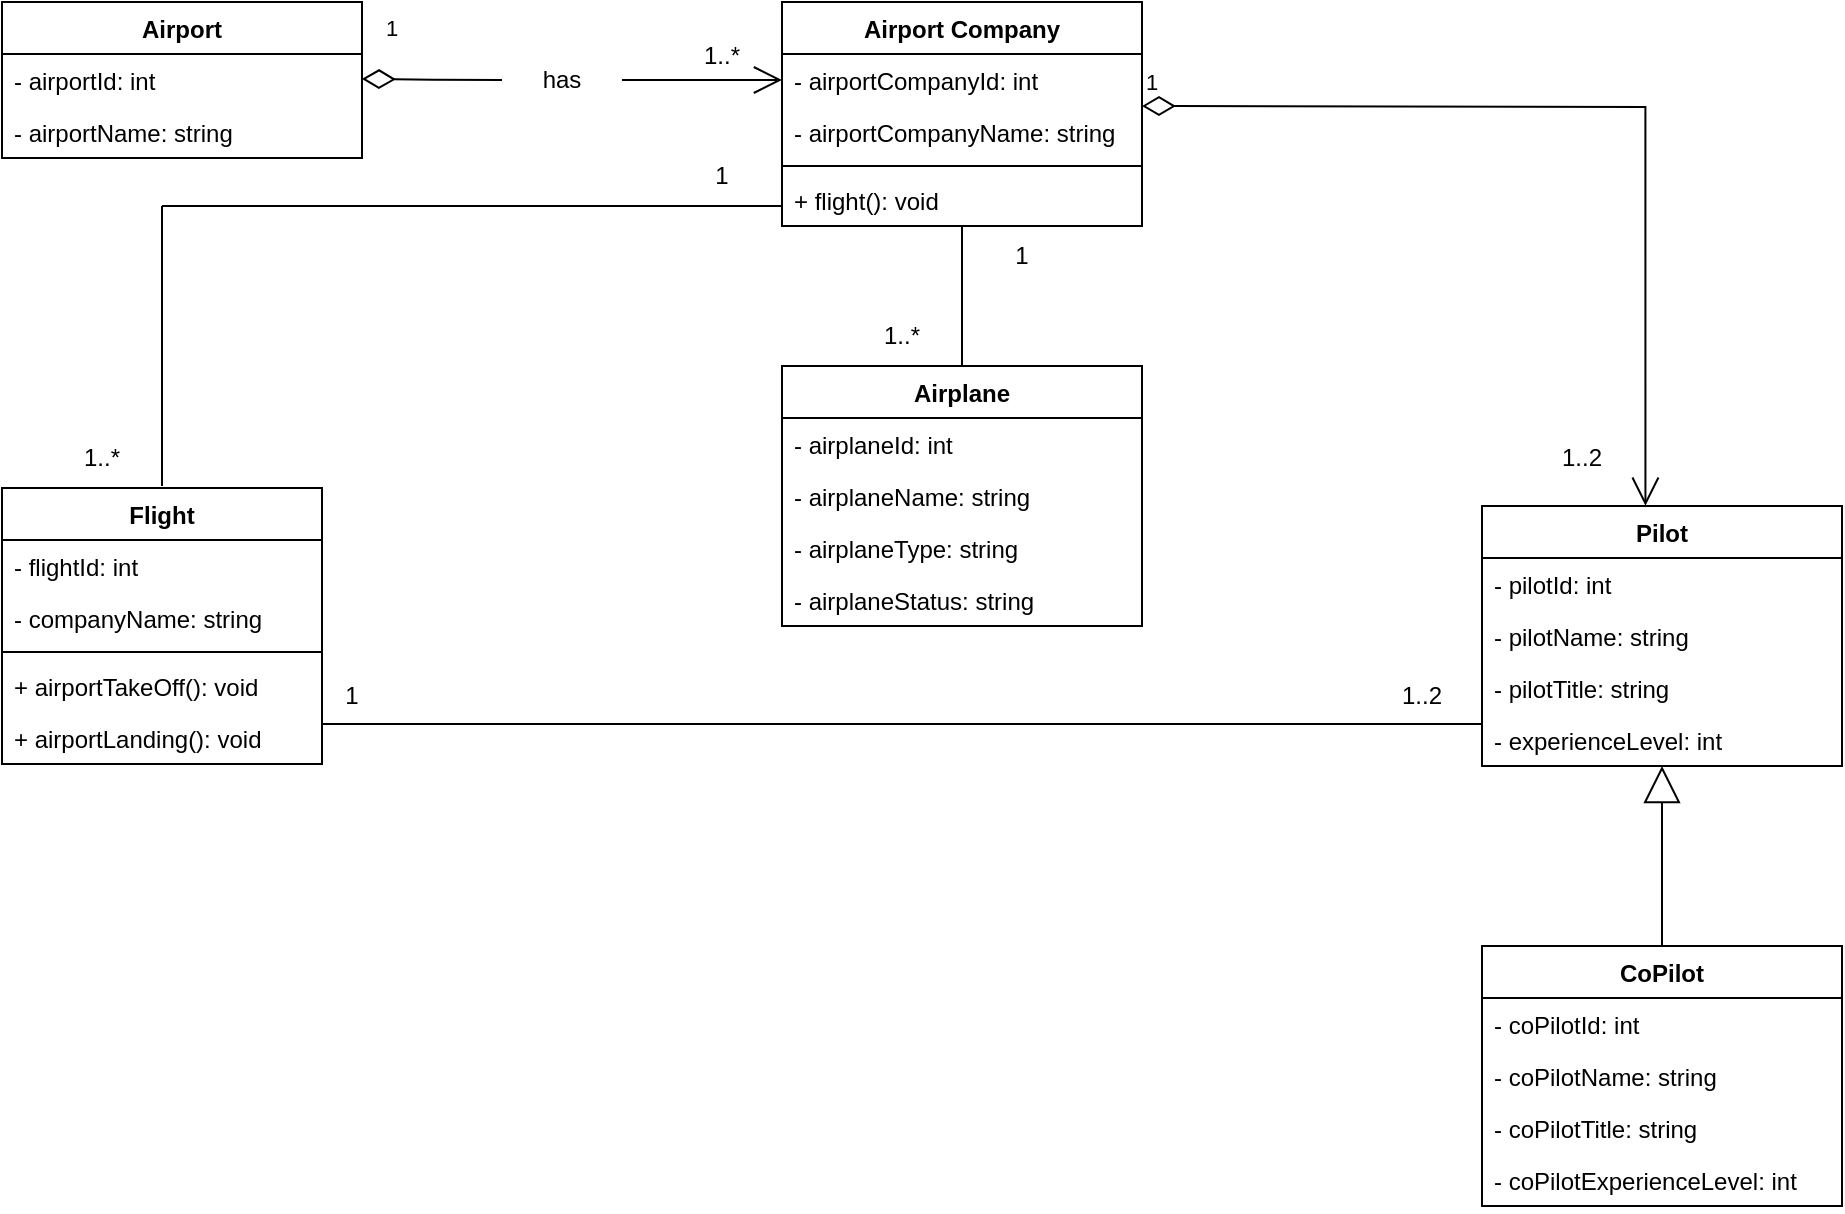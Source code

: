 <mxfile version="20.4.0" type="github">
  <diagram id="-uzNMorTOX9EyVdT-DBx" name="Page-1">
    <mxGraphModel dx="1536" dy="849" grid="1" gridSize="10" guides="1" tooltips="1" connect="1" arrows="1" fold="1" page="1" pageScale="1" pageWidth="1100" pageHeight="850" math="0" shadow="0">
      <root>
        <mxCell id="0" />
        <mxCell id="1" parent="0" />
        <mxCell id="WeOJdxNR47_1H-RbrdHe-1" value="Airport Company" style="swimlane;fontStyle=1;align=center;verticalAlign=top;childLayout=stackLayout;horizontal=1;startSize=26;horizontalStack=0;resizeParent=1;resizeParentMax=0;resizeLast=0;collapsible=1;marginBottom=0;" vertex="1" parent="1">
          <mxGeometry x="470" y="38" width="180" height="112" as="geometry" />
        </mxCell>
        <mxCell id="WeOJdxNR47_1H-RbrdHe-2" value="- airportCompanyId: int" style="text;strokeColor=none;fillColor=none;align=left;verticalAlign=top;spacingLeft=4;spacingRight=4;overflow=hidden;rotatable=0;points=[[0,0.5],[1,0.5]];portConstraint=eastwest;" vertex="1" parent="WeOJdxNR47_1H-RbrdHe-1">
          <mxGeometry y="26" width="180" height="26" as="geometry" />
        </mxCell>
        <mxCell id="WeOJdxNR47_1H-RbrdHe-9" value="- airportCompanyName: string" style="text;strokeColor=none;fillColor=none;align=left;verticalAlign=top;spacingLeft=4;spacingRight=4;overflow=hidden;rotatable=0;points=[[0,0.5],[1,0.5]];portConstraint=eastwest;" vertex="1" parent="WeOJdxNR47_1H-RbrdHe-1">
          <mxGeometry y="52" width="180" height="26" as="geometry" />
        </mxCell>
        <mxCell id="WeOJdxNR47_1H-RbrdHe-3" value="" style="line;strokeWidth=1;fillColor=none;align=left;verticalAlign=middle;spacingTop=-1;spacingLeft=3;spacingRight=3;rotatable=0;labelPosition=right;points=[];portConstraint=eastwest;strokeColor=inherit;" vertex="1" parent="WeOJdxNR47_1H-RbrdHe-1">
          <mxGeometry y="78" width="180" height="8" as="geometry" />
        </mxCell>
        <mxCell id="WeOJdxNR47_1H-RbrdHe-4" value="+ flight(): void" style="text;strokeColor=none;fillColor=none;align=left;verticalAlign=top;spacingLeft=4;spacingRight=4;overflow=hidden;rotatable=0;points=[[0,0.5],[1,0.5]];portConstraint=eastwest;" vertex="1" parent="WeOJdxNR47_1H-RbrdHe-1">
          <mxGeometry y="86" width="180" height="26" as="geometry" />
        </mxCell>
        <mxCell id="WeOJdxNR47_1H-RbrdHe-5" value="Flight" style="swimlane;fontStyle=1;align=center;verticalAlign=top;childLayout=stackLayout;horizontal=1;startSize=26;horizontalStack=0;resizeParent=1;resizeParentMax=0;resizeLast=0;collapsible=1;marginBottom=0;" vertex="1" parent="1">
          <mxGeometry x="80" y="281" width="160" height="138" as="geometry" />
        </mxCell>
        <mxCell id="WeOJdxNR47_1H-RbrdHe-6" value="- flightId: int" style="text;strokeColor=none;fillColor=none;align=left;verticalAlign=top;spacingLeft=4;spacingRight=4;overflow=hidden;rotatable=0;points=[[0,0.5],[1,0.5]];portConstraint=eastwest;" vertex="1" parent="WeOJdxNR47_1H-RbrdHe-5">
          <mxGeometry y="26" width="160" height="26" as="geometry" />
        </mxCell>
        <mxCell id="WeOJdxNR47_1H-RbrdHe-20" value="- companyName: string" style="text;strokeColor=none;fillColor=none;align=left;verticalAlign=top;spacingLeft=4;spacingRight=4;overflow=hidden;rotatable=0;points=[[0,0.5],[1,0.5]];portConstraint=eastwest;" vertex="1" parent="WeOJdxNR47_1H-RbrdHe-5">
          <mxGeometry y="52" width="160" height="26" as="geometry" />
        </mxCell>
        <mxCell id="WeOJdxNR47_1H-RbrdHe-7" value="" style="line;strokeWidth=1;fillColor=none;align=left;verticalAlign=middle;spacingTop=-1;spacingLeft=3;spacingRight=3;rotatable=0;labelPosition=right;points=[];portConstraint=eastwest;strokeColor=inherit;" vertex="1" parent="WeOJdxNR47_1H-RbrdHe-5">
          <mxGeometry y="78" width="160" height="8" as="geometry" />
        </mxCell>
        <mxCell id="WeOJdxNR47_1H-RbrdHe-8" value="+ airportTakeOff(): void" style="text;strokeColor=none;fillColor=none;align=left;verticalAlign=top;spacingLeft=4;spacingRight=4;overflow=hidden;rotatable=0;points=[[0,0.5],[1,0.5]];portConstraint=eastwest;" vertex="1" parent="WeOJdxNR47_1H-RbrdHe-5">
          <mxGeometry y="86" width="160" height="26" as="geometry" />
        </mxCell>
        <mxCell id="WeOJdxNR47_1H-RbrdHe-21" value="+ airportLanding(): void" style="text;strokeColor=none;fillColor=none;align=left;verticalAlign=top;spacingLeft=4;spacingRight=4;overflow=hidden;rotatable=0;points=[[0,0.5],[1,0.5]];portConstraint=eastwest;" vertex="1" parent="WeOJdxNR47_1H-RbrdHe-5">
          <mxGeometry y="112" width="160" height="26" as="geometry" />
        </mxCell>
        <mxCell id="WeOJdxNR47_1H-RbrdHe-13" value="Airplane" style="swimlane;fontStyle=1;align=center;verticalAlign=top;childLayout=stackLayout;horizontal=1;startSize=26;horizontalStack=0;resizeParent=1;resizeParentMax=0;resizeLast=0;collapsible=1;marginBottom=0;" vertex="1" parent="1">
          <mxGeometry x="470" y="220" width="180" height="130" as="geometry" />
        </mxCell>
        <mxCell id="WeOJdxNR47_1H-RbrdHe-14" value="- airplaneId: int" style="text;strokeColor=none;fillColor=none;align=left;verticalAlign=top;spacingLeft=4;spacingRight=4;overflow=hidden;rotatable=0;points=[[0,0.5],[1,0.5]];portConstraint=eastwest;" vertex="1" parent="WeOJdxNR47_1H-RbrdHe-13">
          <mxGeometry y="26" width="180" height="26" as="geometry" />
        </mxCell>
        <mxCell id="WeOJdxNR47_1H-RbrdHe-15" value="- airplaneName: string" style="text;strokeColor=none;fillColor=none;align=left;verticalAlign=top;spacingLeft=4;spacingRight=4;overflow=hidden;rotatable=0;points=[[0,0.5],[1,0.5]];portConstraint=eastwest;" vertex="1" parent="WeOJdxNR47_1H-RbrdHe-13">
          <mxGeometry y="52" width="180" height="26" as="geometry" />
        </mxCell>
        <mxCell id="WeOJdxNR47_1H-RbrdHe-18" value="- airplaneType: string" style="text;strokeColor=none;fillColor=none;align=left;verticalAlign=top;spacingLeft=4;spacingRight=4;overflow=hidden;rotatable=0;points=[[0,0.5],[1,0.5]];portConstraint=eastwest;" vertex="1" parent="WeOJdxNR47_1H-RbrdHe-13">
          <mxGeometry y="78" width="180" height="26" as="geometry" />
        </mxCell>
        <mxCell id="WeOJdxNR47_1H-RbrdHe-19" value="- airplaneStatus: string" style="text;strokeColor=none;fillColor=none;align=left;verticalAlign=top;spacingLeft=4;spacingRight=4;overflow=hidden;rotatable=0;points=[[0,0.5],[1,0.5]];portConstraint=eastwest;" vertex="1" parent="WeOJdxNR47_1H-RbrdHe-13">
          <mxGeometry y="104" width="180" height="26" as="geometry" />
        </mxCell>
        <mxCell id="WeOJdxNR47_1H-RbrdHe-22" value="Pilot" style="swimlane;fontStyle=1;align=center;verticalAlign=top;childLayout=stackLayout;horizontal=1;startSize=26;horizontalStack=0;resizeParent=1;resizeParentMax=0;resizeLast=0;collapsible=1;marginBottom=0;" vertex="1" parent="1">
          <mxGeometry x="820" y="290" width="180" height="130" as="geometry" />
        </mxCell>
        <mxCell id="WeOJdxNR47_1H-RbrdHe-23" value="- pilotId: int" style="text;strokeColor=none;fillColor=none;align=left;verticalAlign=top;spacingLeft=4;spacingRight=4;overflow=hidden;rotatable=0;points=[[0,0.5],[1,0.5]];portConstraint=eastwest;" vertex="1" parent="WeOJdxNR47_1H-RbrdHe-22">
          <mxGeometry y="26" width="180" height="26" as="geometry" />
        </mxCell>
        <mxCell id="WeOJdxNR47_1H-RbrdHe-24" value="- pilotName: string" style="text;strokeColor=none;fillColor=none;align=left;verticalAlign=top;spacingLeft=4;spacingRight=4;overflow=hidden;rotatable=0;points=[[0,0.5],[1,0.5]];portConstraint=eastwest;" vertex="1" parent="WeOJdxNR47_1H-RbrdHe-22">
          <mxGeometry y="52" width="180" height="26" as="geometry" />
        </mxCell>
        <mxCell id="WeOJdxNR47_1H-RbrdHe-25" value="- pilotTitle: string" style="text;strokeColor=none;fillColor=none;align=left;verticalAlign=top;spacingLeft=4;spacingRight=4;overflow=hidden;rotatable=0;points=[[0,0.5],[1,0.5]];portConstraint=eastwest;" vertex="1" parent="WeOJdxNR47_1H-RbrdHe-22">
          <mxGeometry y="78" width="180" height="26" as="geometry" />
        </mxCell>
        <mxCell id="WeOJdxNR47_1H-RbrdHe-26" value="- experienceLevel: int" style="text;strokeColor=none;fillColor=none;align=left;verticalAlign=top;spacingLeft=4;spacingRight=4;overflow=hidden;rotatable=0;points=[[0,0.5],[1,0.5]];portConstraint=eastwest;" vertex="1" parent="WeOJdxNR47_1H-RbrdHe-22">
          <mxGeometry y="104" width="180" height="26" as="geometry" />
        </mxCell>
        <mxCell id="WeOJdxNR47_1H-RbrdHe-27" value="Airport" style="swimlane;fontStyle=1;align=center;verticalAlign=top;childLayout=stackLayout;horizontal=1;startSize=26;horizontalStack=0;resizeParent=1;resizeParentMax=0;resizeLast=0;collapsible=1;marginBottom=0;" vertex="1" parent="1">
          <mxGeometry x="80" y="38" width="180" height="78" as="geometry" />
        </mxCell>
        <mxCell id="WeOJdxNR47_1H-RbrdHe-28" value="- airportId: int" style="text;strokeColor=none;fillColor=none;align=left;verticalAlign=top;spacingLeft=4;spacingRight=4;overflow=hidden;rotatable=0;points=[[0,0.5],[1,0.5]];portConstraint=eastwest;" vertex="1" parent="WeOJdxNR47_1H-RbrdHe-27">
          <mxGeometry y="26" width="180" height="26" as="geometry" />
        </mxCell>
        <mxCell id="WeOJdxNR47_1H-RbrdHe-29" value="- airportName: string" style="text;strokeColor=none;fillColor=none;align=left;verticalAlign=top;spacingLeft=4;spacingRight=4;overflow=hidden;rotatable=0;points=[[0,0.5],[1,0.5]];portConstraint=eastwest;" vertex="1" parent="WeOJdxNR47_1H-RbrdHe-27">
          <mxGeometry y="52" width="180" height="26" as="geometry" />
        </mxCell>
        <mxCell id="WeOJdxNR47_1H-RbrdHe-32" value="CoPilot" style="swimlane;fontStyle=1;align=center;verticalAlign=top;childLayout=stackLayout;horizontal=1;startSize=26;horizontalStack=0;resizeParent=1;resizeParentMax=0;resizeLast=0;collapsible=1;marginBottom=0;" vertex="1" parent="1">
          <mxGeometry x="820" y="510" width="180" height="130" as="geometry" />
        </mxCell>
        <mxCell id="WeOJdxNR47_1H-RbrdHe-33" value="- coPilotId: int" style="text;strokeColor=none;fillColor=none;align=left;verticalAlign=top;spacingLeft=4;spacingRight=4;overflow=hidden;rotatable=0;points=[[0,0.5],[1,0.5]];portConstraint=eastwest;" vertex="1" parent="WeOJdxNR47_1H-RbrdHe-32">
          <mxGeometry y="26" width="180" height="26" as="geometry" />
        </mxCell>
        <mxCell id="WeOJdxNR47_1H-RbrdHe-34" value="- coPilotName: string" style="text;strokeColor=none;fillColor=none;align=left;verticalAlign=top;spacingLeft=4;spacingRight=4;overflow=hidden;rotatable=0;points=[[0,0.5],[1,0.5]];portConstraint=eastwest;" vertex="1" parent="WeOJdxNR47_1H-RbrdHe-32">
          <mxGeometry y="52" width="180" height="26" as="geometry" />
        </mxCell>
        <mxCell id="WeOJdxNR47_1H-RbrdHe-35" value="- coPilotTitle: string" style="text;strokeColor=none;fillColor=none;align=left;verticalAlign=top;spacingLeft=4;spacingRight=4;overflow=hidden;rotatable=0;points=[[0,0.5],[1,0.5]];portConstraint=eastwest;" vertex="1" parent="WeOJdxNR47_1H-RbrdHe-32">
          <mxGeometry y="78" width="180" height="26" as="geometry" />
        </mxCell>
        <mxCell id="WeOJdxNR47_1H-RbrdHe-36" value="- coPilotExperienceLevel: int" style="text;strokeColor=none;fillColor=none;align=left;verticalAlign=top;spacingLeft=4;spacingRight=4;overflow=hidden;rotatable=0;points=[[0,0.5],[1,0.5]];portConstraint=eastwest;" vertex="1" parent="WeOJdxNR47_1H-RbrdHe-32">
          <mxGeometry y="104" width="180" height="26" as="geometry" />
        </mxCell>
        <mxCell id="WeOJdxNR47_1H-RbrdHe-45" value="" style="endArrow=none;html=1;rounded=0;" edge="1" parent="1">
          <mxGeometry width="50" height="50" relative="1" as="geometry">
            <mxPoint x="240" y="399" as="sourcePoint" />
            <mxPoint x="820" y="399" as="targetPoint" />
          </mxGeometry>
        </mxCell>
        <mxCell id="WeOJdxNR47_1H-RbrdHe-46" value="1" style="text;html=1;strokeColor=none;fillColor=none;align=center;verticalAlign=middle;whiteSpace=wrap;rounded=0;" vertex="1" parent="1">
          <mxGeometry x="225" y="370" width="60" height="30" as="geometry" />
        </mxCell>
        <mxCell id="WeOJdxNR47_1H-RbrdHe-47" value="1..2" style="text;html=1;strokeColor=none;fillColor=none;align=center;verticalAlign=middle;whiteSpace=wrap;rounded=0;" vertex="1" parent="1">
          <mxGeometry x="760" y="370" width="60" height="30" as="geometry" />
        </mxCell>
        <mxCell id="WeOJdxNR47_1H-RbrdHe-48" value="" style="endArrow=block;endSize=16;endFill=0;html=1;rounded=0;exitX=0.5;exitY=0;exitDx=0;exitDy=0;" edge="1" parent="1" source="WeOJdxNR47_1H-RbrdHe-32">
          <mxGeometry x="-0.303" y="40" width="160" relative="1" as="geometry">
            <mxPoint x="860" y="490" as="sourcePoint" />
            <mxPoint x="910" y="420" as="targetPoint" />
            <mxPoint as="offset" />
          </mxGeometry>
        </mxCell>
        <mxCell id="WeOJdxNR47_1H-RbrdHe-49" value="" style="endArrow=none;html=1;rounded=0;exitX=0.5;exitY=0;exitDx=0;exitDy=0;" edge="1" parent="1" source="WeOJdxNR47_1H-RbrdHe-13">
          <mxGeometry width="50" height="50" relative="1" as="geometry">
            <mxPoint x="560" y="200" as="sourcePoint" />
            <mxPoint x="560" y="150" as="targetPoint" />
          </mxGeometry>
        </mxCell>
        <mxCell id="WeOJdxNR47_1H-RbrdHe-50" value="1..*" style="text;html=1;strokeColor=none;fillColor=none;align=center;verticalAlign=middle;whiteSpace=wrap;rounded=0;" vertex="1" parent="1">
          <mxGeometry x="500" y="190" width="60" height="30" as="geometry" />
        </mxCell>
        <mxCell id="WeOJdxNR47_1H-RbrdHe-52" value="1" style="text;html=1;strokeColor=none;fillColor=none;align=center;verticalAlign=middle;whiteSpace=wrap;rounded=0;" vertex="1" parent="1">
          <mxGeometry x="560" y="150" width="60" height="30" as="geometry" />
        </mxCell>
        <mxCell id="WeOJdxNR47_1H-RbrdHe-53" value="" style="endArrow=none;html=1;rounded=0;" edge="1" parent="1">
          <mxGeometry width="50" height="50" relative="1" as="geometry">
            <mxPoint x="160" y="140" as="sourcePoint" />
            <mxPoint x="470" y="140" as="targetPoint" />
          </mxGeometry>
        </mxCell>
        <mxCell id="WeOJdxNR47_1H-RbrdHe-54" value="" style="endArrow=none;html=1;rounded=0;" edge="1" parent="1">
          <mxGeometry width="50" height="50" relative="1" as="geometry">
            <mxPoint x="160" y="140" as="sourcePoint" />
            <mxPoint x="160" y="280" as="targetPoint" />
          </mxGeometry>
        </mxCell>
        <mxCell id="WeOJdxNR47_1H-RbrdHe-55" value="1..*" style="text;html=1;strokeColor=none;fillColor=none;align=center;verticalAlign=middle;whiteSpace=wrap;rounded=0;" vertex="1" parent="1">
          <mxGeometry x="100" y="251" width="60" height="30" as="geometry" />
        </mxCell>
        <mxCell id="WeOJdxNR47_1H-RbrdHe-56" value="1" style="text;html=1;strokeColor=none;fillColor=none;align=center;verticalAlign=middle;whiteSpace=wrap;rounded=0;" vertex="1" parent="1">
          <mxGeometry x="410" y="110" width="60" height="30" as="geometry" />
        </mxCell>
        <mxCell id="WeOJdxNR47_1H-RbrdHe-58" value="1" style="endArrow=open;html=1;endSize=12;startArrow=none;startSize=14;startFill=0;edgeStyle=orthogonalEdgeStyle;align=left;verticalAlign=bottom;rounded=0;entryX=0;entryY=0.5;entryDx=0;entryDy=0;" edge="1" parent="1" source="WeOJdxNR47_1H-RbrdHe-59" target="WeOJdxNR47_1H-RbrdHe-2">
          <mxGeometry x="-1" y="121" relative="1" as="geometry">
            <mxPoint x="260" y="76.44" as="sourcePoint" />
            <mxPoint x="420" y="76.44" as="targetPoint" />
            <mxPoint x="-120" y="104" as="offset" />
          </mxGeometry>
        </mxCell>
        <mxCell id="WeOJdxNR47_1H-RbrdHe-59" value="has" style="text;html=1;strokeColor=none;fillColor=none;align=center;verticalAlign=middle;whiteSpace=wrap;rounded=0;" vertex="1" parent="1">
          <mxGeometry x="330" y="62" width="60" height="30" as="geometry" />
        </mxCell>
        <mxCell id="WeOJdxNR47_1H-RbrdHe-60" value="" style="endArrow=none;html=1;endSize=12;startArrow=diamondThin;startSize=14;startFill=0;edgeStyle=orthogonalEdgeStyle;align=left;verticalAlign=bottom;rounded=0;entryX=0;entryY=0.5;entryDx=0;entryDy=0;" edge="1" parent="1" target="WeOJdxNR47_1H-RbrdHe-59">
          <mxGeometry x="-1" y="3" relative="1" as="geometry">
            <mxPoint x="260" y="76.44" as="sourcePoint" />
            <mxPoint x="470" y="77.0" as="targetPoint" />
          </mxGeometry>
        </mxCell>
        <mxCell id="WeOJdxNR47_1H-RbrdHe-61" value="1..*" style="text;html=1;strokeColor=none;fillColor=none;align=center;verticalAlign=middle;whiteSpace=wrap;rounded=0;" vertex="1" parent="1">
          <mxGeometry x="410" y="50" width="60" height="30" as="geometry" />
        </mxCell>
        <mxCell id="WeOJdxNR47_1H-RbrdHe-63" value="1" style="endArrow=open;html=1;endSize=12;startArrow=diamondThin;startSize=14;startFill=0;edgeStyle=orthogonalEdgeStyle;align=left;verticalAlign=bottom;rounded=0;entryX=0.454;entryY=-0.001;entryDx=0;entryDy=0;entryPerimeter=0;" edge="1" parent="1" target="WeOJdxNR47_1H-RbrdHe-22">
          <mxGeometry x="-1" y="3" relative="1" as="geometry">
            <mxPoint x="650" y="90" as="sourcePoint" />
            <mxPoint x="810" y="90" as="targetPoint" />
          </mxGeometry>
        </mxCell>
        <mxCell id="WeOJdxNR47_1H-RbrdHe-64" value="1..2" style="text;html=1;strokeColor=none;fillColor=none;align=center;verticalAlign=middle;whiteSpace=wrap;rounded=0;" vertex="1" parent="1">
          <mxGeometry x="840" y="251" width="60" height="30" as="geometry" />
        </mxCell>
      </root>
    </mxGraphModel>
  </diagram>
</mxfile>
